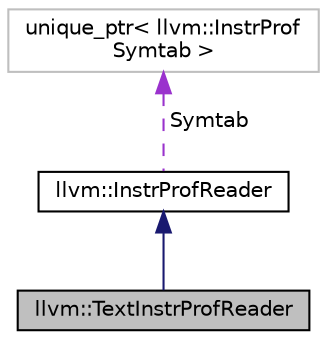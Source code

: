 digraph "llvm::TextInstrProfReader"
{
 // LATEX_PDF_SIZE
  bgcolor="transparent";
  edge [fontname="Helvetica",fontsize="10",labelfontname="Helvetica",labelfontsize="10"];
  node [fontname="Helvetica",fontsize="10",shape=record];
  Node1 [label="llvm::TextInstrProfReader",height=0.2,width=0.4,color="black", fillcolor="grey75", style="filled", fontcolor="black",tooltip="Reader for the simple text based instrprof format."];
  Node2 -> Node1 [dir="back",color="midnightblue",fontsize="10",style="solid",fontname="Helvetica"];
  Node2 [label="llvm::InstrProfReader",height=0.2,width=0.4,color="black",URL="$classllvm_1_1InstrProfReader.html",tooltip="Base class and interface for reading profiling data of any known instrprof format."];
  Node3 -> Node2 [dir="back",color="darkorchid3",fontsize="10",style="dashed",label=" Symtab" ,fontname="Helvetica"];
  Node3 [label="unique_ptr\< llvm::InstrProf\lSymtab \>",height=0.2,width=0.4,color="grey75",tooltip=" "];
}
